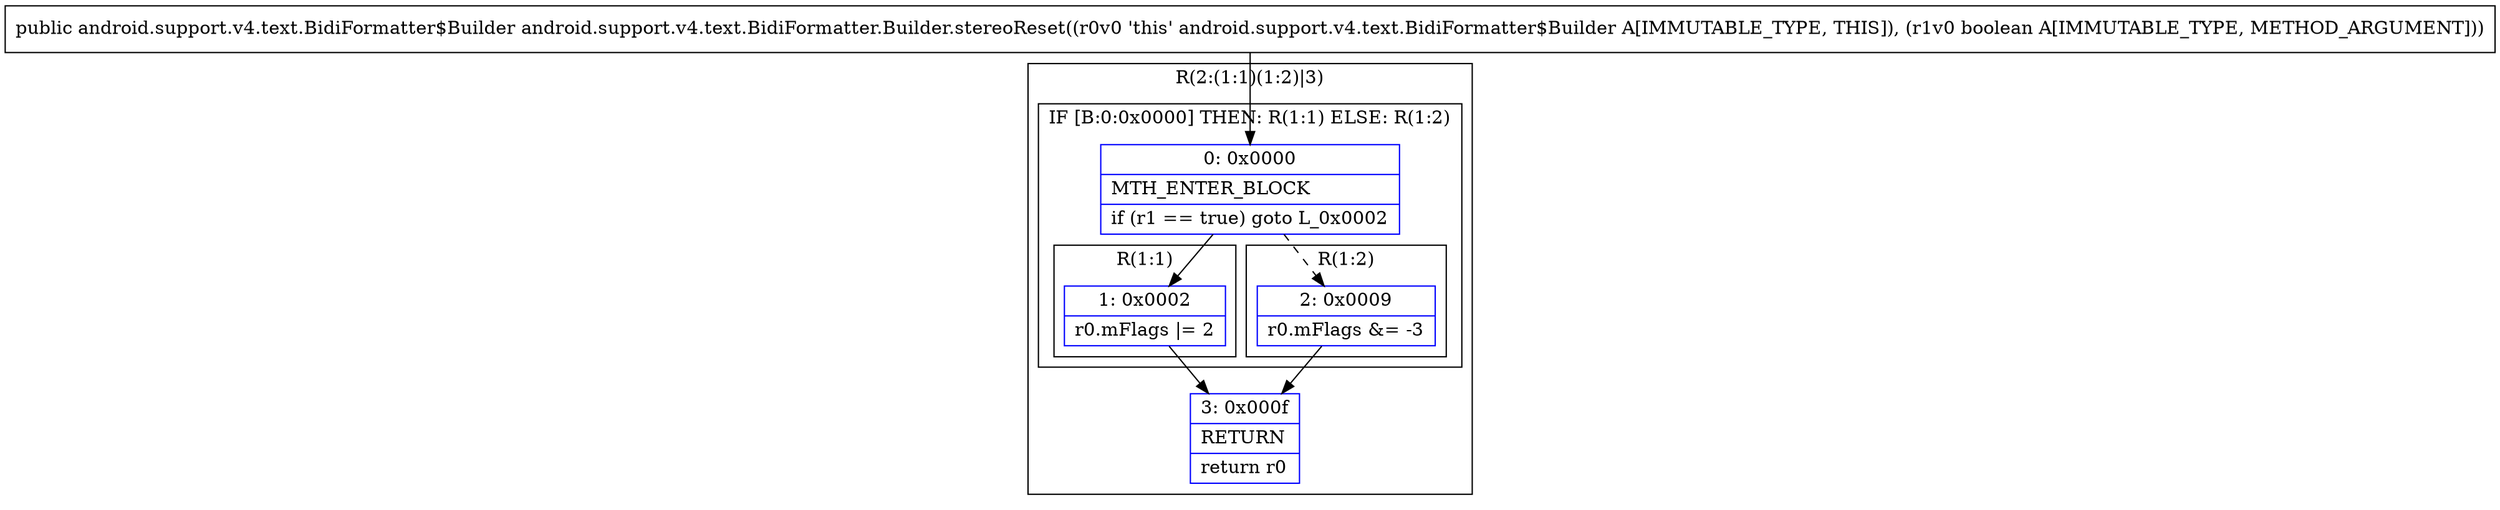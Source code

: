 digraph "CFG forandroid.support.v4.text.BidiFormatter.Builder.stereoReset(Z)Landroid\/support\/v4\/text\/BidiFormatter$Builder;" {
subgraph cluster_Region_978216418 {
label = "R(2:(1:1)(1:2)|3)";
node [shape=record,color=blue];
subgraph cluster_IfRegion_800142445 {
label = "IF [B:0:0x0000] THEN: R(1:1) ELSE: R(1:2)";
node [shape=record,color=blue];
Node_0 [shape=record,label="{0\:\ 0x0000|MTH_ENTER_BLOCK\l|if (r1 == true) goto L_0x0002\l}"];
subgraph cluster_Region_421229899 {
label = "R(1:1)";
node [shape=record,color=blue];
Node_1 [shape=record,label="{1\:\ 0x0002|r0.mFlags \|= 2\l}"];
}
subgraph cluster_Region_272825997 {
label = "R(1:2)";
node [shape=record,color=blue];
Node_2 [shape=record,label="{2\:\ 0x0009|r0.mFlags &= \-3\l}"];
}
}
Node_3 [shape=record,label="{3\:\ 0x000f|RETURN\l|return r0\l}"];
}
MethodNode[shape=record,label="{public android.support.v4.text.BidiFormatter$Builder android.support.v4.text.BidiFormatter.Builder.stereoReset((r0v0 'this' android.support.v4.text.BidiFormatter$Builder A[IMMUTABLE_TYPE, THIS]), (r1v0 boolean A[IMMUTABLE_TYPE, METHOD_ARGUMENT])) }"];
MethodNode -> Node_0;
Node_0 -> Node_1;
Node_0 -> Node_2[style=dashed];
Node_1 -> Node_3;
Node_2 -> Node_3;
}

